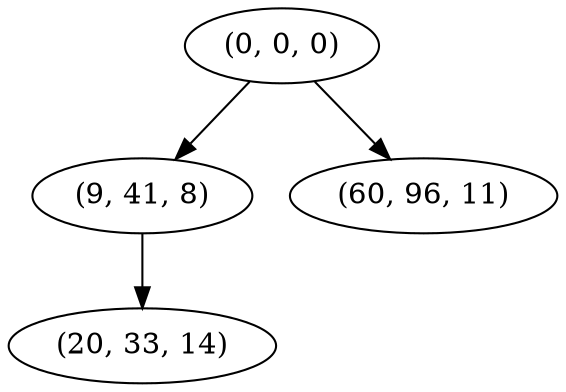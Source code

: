 digraph tree {
    "(0, 0, 0)";
    "(9, 41, 8)";
    "(20, 33, 14)";
    "(60, 96, 11)";
    "(0, 0, 0)" -> "(9, 41, 8)";
    "(0, 0, 0)" -> "(60, 96, 11)";
    "(9, 41, 8)" -> "(20, 33, 14)";
}
